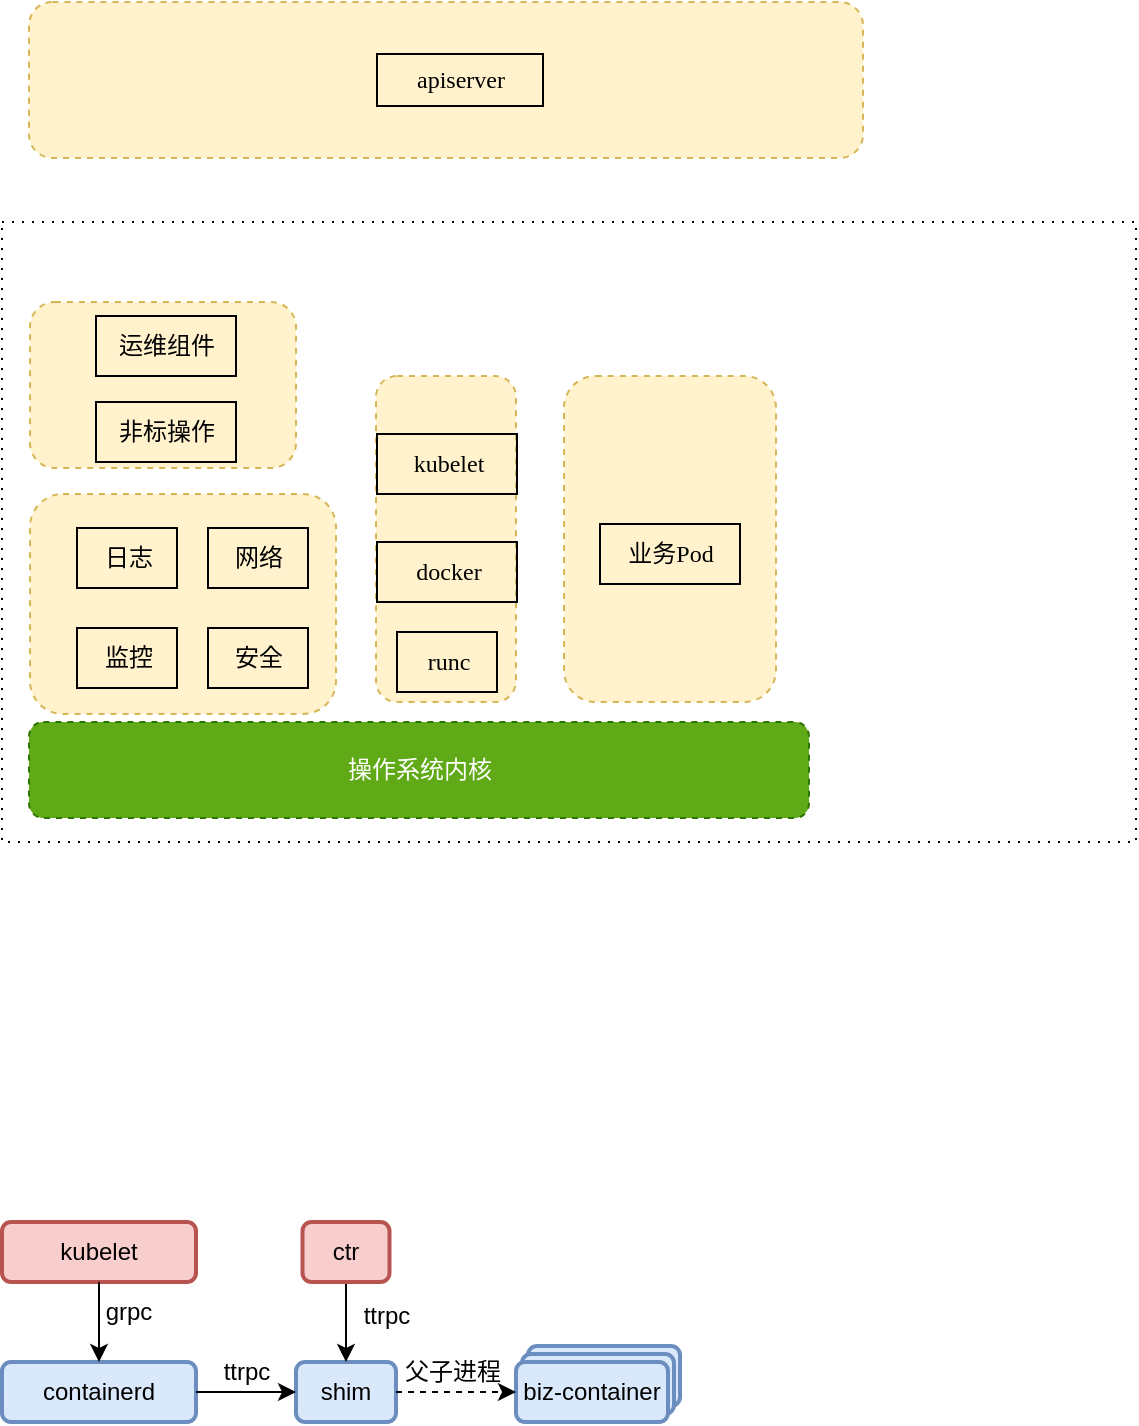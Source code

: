 <mxfile version="20.8.3" type="github">
  <diagram id="cJuy4rX8pp-478NlME3G" name="第 1 页">
    <mxGraphModel dx="1242" dy="742" grid="1" gridSize="10" guides="1" tooltips="1" connect="1" arrows="1" fold="1" page="1" pageScale="1" pageWidth="827" pageHeight="1169" math="0" shadow="0">
      <root>
        <mxCell id="0" />
        <mxCell id="1" parent="0" />
        <mxCell id="cF7I4DhwhSZbUbIOP7T6-1" value="" style="rounded=1;whiteSpace=wrap;html=1;dashed=1;fillColor=#fff2cc;strokeColor=#d6b656;" vertex="1" parent="1">
          <mxGeometry x="146.5" y="270" width="417" height="78" as="geometry" />
        </mxCell>
        <mxCell id="cF7I4DhwhSZbUbIOP7T6-3" value="apiserver" style="text;html=1;align=center;verticalAlign=middle;resizable=0;points=[];autosize=1;strokeColor=default;fillColor=none;fontFamily=source code pro;" vertex="1" parent="1">
          <mxGeometry x="320.5" y="296" width="83" height="26" as="geometry" />
        </mxCell>
        <mxCell id="cF7I4DhwhSZbUbIOP7T6-4" value="" style="rounded=0;whiteSpace=wrap;html=1;dashed=1;fontFamily=source code pro;dashPattern=1 4;" vertex="1" parent="1">
          <mxGeometry x="133" y="380" width="567" height="310" as="geometry" />
        </mxCell>
        <mxCell id="cF7I4DhwhSZbUbIOP7T6-6" value="操作系统内核" style="rounded=1;whiteSpace=wrap;html=1;dashed=1;fillColor=#60a917;strokeColor=#2D7600;fontColor=#ffffff;" vertex="1" parent="1">
          <mxGeometry x="146.5" y="630" width="390" height="48" as="geometry" />
        </mxCell>
        <mxCell id="cF7I4DhwhSZbUbIOP7T6-9" value="" style="rounded=1;whiteSpace=wrap;html=1;dashed=1;fillColor=#fff2cc;strokeColor=#d6b656;" vertex="1" parent="1">
          <mxGeometry x="320" y="457" width="70" height="163" as="geometry" />
        </mxCell>
        <mxCell id="cF7I4DhwhSZbUbIOP7T6-10" value="" style="rounded=1;whiteSpace=wrap;html=1;dashed=1;fillColor=#fff2cc;strokeColor=#d6b656;" vertex="1" parent="1">
          <mxGeometry x="414" y="457" width="106" height="163" as="geometry" />
        </mxCell>
        <mxCell id="cF7I4DhwhSZbUbIOP7T6-12" value="" style="rounded=1;whiteSpace=wrap;html=1;dashed=1;fillColor=#fff2cc;strokeColor=#d6b656;" vertex="1" parent="1">
          <mxGeometry x="147" y="516" width="153" height="110" as="geometry" />
        </mxCell>
        <mxCell id="cF7I4DhwhSZbUbIOP7T6-13" value="" style="rounded=1;whiteSpace=wrap;html=1;dashed=1;fillColor=#fff2cc;strokeColor=#d6b656;" vertex="1" parent="1">
          <mxGeometry x="147" y="420" width="133" height="83" as="geometry" />
        </mxCell>
        <mxCell id="cF7I4DhwhSZbUbIOP7T6-14" value="kubelet" style="text;html=1;align=center;verticalAlign=middle;resizable=0;points=[];autosize=1;strokeColor=default;fillColor=none;fontFamily=source code pro;" vertex="1" parent="1">
          <mxGeometry x="320.5" y="486" width="70" height="30" as="geometry" />
        </mxCell>
        <mxCell id="cF7I4DhwhSZbUbIOP7T6-15" value="docker" style="text;html=1;align=center;verticalAlign=middle;resizable=0;points=[];autosize=1;strokeColor=default;fillColor=none;fontFamily=source code pro;" vertex="1" parent="1">
          <mxGeometry x="320.5" y="540" width="70" height="30" as="geometry" />
        </mxCell>
        <mxCell id="cF7I4DhwhSZbUbIOP7T6-16" value="runc" style="text;html=1;align=center;verticalAlign=middle;resizable=0;points=[];autosize=1;strokeColor=default;fillColor=none;fontFamily=source code pro;" vertex="1" parent="1">
          <mxGeometry x="330.5" y="585" width="50" height="30" as="geometry" />
        </mxCell>
        <mxCell id="cF7I4DhwhSZbUbIOP7T6-17" value="业务Pod" style="text;html=1;align=center;verticalAlign=middle;resizable=0;points=[];autosize=1;strokeColor=default;fillColor=none;fontFamily=source code pro;" vertex="1" parent="1">
          <mxGeometry x="432" y="531" width="70" height="30" as="geometry" />
        </mxCell>
        <mxCell id="cF7I4DhwhSZbUbIOP7T6-18" value="日志" style="text;html=1;align=center;verticalAlign=middle;resizable=0;points=[];autosize=1;strokeColor=default;fillColor=none;fontFamily=source code pro;" vertex="1" parent="1">
          <mxGeometry x="170.5" y="533" width="50" height="30" as="geometry" />
        </mxCell>
        <mxCell id="cF7I4DhwhSZbUbIOP7T6-19" value="网络" style="text;html=1;align=center;verticalAlign=middle;resizable=0;points=[];autosize=1;strokeColor=default;fillColor=none;fontFamily=source code pro;" vertex="1" parent="1">
          <mxGeometry x="236" y="533" width="50" height="30" as="geometry" />
        </mxCell>
        <mxCell id="cF7I4DhwhSZbUbIOP7T6-20" value="监控" style="text;html=1;align=center;verticalAlign=middle;resizable=0;points=[];autosize=1;strokeColor=default;fillColor=none;fontFamily=source code pro;" vertex="1" parent="1">
          <mxGeometry x="170.5" y="583" width="50" height="30" as="geometry" />
        </mxCell>
        <mxCell id="cF7I4DhwhSZbUbIOP7T6-21" value="安全" style="text;html=1;align=center;verticalAlign=middle;resizable=0;points=[];autosize=1;strokeColor=default;fillColor=none;fontFamily=source code pro;" vertex="1" parent="1">
          <mxGeometry x="236" y="583" width="50" height="30" as="geometry" />
        </mxCell>
        <mxCell id="cF7I4DhwhSZbUbIOP7T6-22" value="运维组件" style="text;html=1;align=center;verticalAlign=middle;resizable=0;points=[];autosize=1;strokeColor=default;fillColor=none;fontFamily=source code pro;" vertex="1" parent="1">
          <mxGeometry x="180" y="427" width="70" height="30" as="geometry" />
        </mxCell>
        <mxCell id="cF7I4DhwhSZbUbIOP7T6-23" value="非标操作" style="text;html=1;align=center;verticalAlign=middle;resizable=0;points=[];autosize=1;strokeColor=default;fillColor=none;fontFamily=source code pro;" vertex="1" parent="1">
          <mxGeometry x="180" y="470" width="70" height="30" as="geometry" />
        </mxCell>
        <mxCell id="cF7I4DhwhSZbUbIOP7T6-24" value="kubelet" style="rounded=1;whiteSpace=wrap;html=1;fillColor=#f8cecc;strokeColor=#b85450;strokeWidth=2;" vertex="1" parent="1">
          <mxGeometry x="133" y="880" width="97" height="30" as="geometry" />
        </mxCell>
        <mxCell id="cF7I4DhwhSZbUbIOP7T6-25" value="containerd" style="rounded=1;whiteSpace=wrap;html=1;fillColor=#dae8fc;strokeColor=#6c8ebf;strokeWidth=2;" vertex="1" parent="1">
          <mxGeometry x="133" y="950" width="97" height="30" as="geometry" />
        </mxCell>
        <mxCell id="cF7I4DhwhSZbUbIOP7T6-26" value="" style="endArrow=classic;html=1;rounded=0;fontFamily=source code pro;fontColor=#000000;exitX=0.5;exitY=1;exitDx=0;exitDy=0;entryX=0.5;entryY=0;entryDx=0;entryDy=0;" edge="1" parent="1" source="cF7I4DhwhSZbUbIOP7T6-24" target="cF7I4DhwhSZbUbIOP7T6-25">
          <mxGeometry width="50" height="50" relative="1" as="geometry">
            <mxPoint x="360" y="930" as="sourcePoint" />
            <mxPoint x="410" y="880" as="targetPoint" />
          </mxGeometry>
        </mxCell>
        <mxCell id="cF7I4DhwhSZbUbIOP7T6-27" value="shim" style="rounded=1;whiteSpace=wrap;html=1;fillColor=#dae8fc;strokeColor=#6c8ebf;strokeWidth=2;" vertex="1" parent="1">
          <mxGeometry x="280" y="950" width="50" height="30" as="geometry" />
        </mxCell>
        <mxCell id="cF7I4DhwhSZbUbIOP7T6-28" value="grpc" style="text;html=1;align=center;verticalAlign=middle;resizable=0;points=[];autosize=1;strokeColor=none;fillColor=none;fontFamily=Helvetica;fontColor=#000000;" vertex="1" parent="1">
          <mxGeometry x="170.5" y="910" width="50" height="30" as="geometry" />
        </mxCell>
        <mxCell id="cF7I4DhwhSZbUbIOP7T6-29" value="biz-container" style="rounded=1;whiteSpace=wrap;html=1;fillColor=#dae8fc;strokeColor=#6c8ebf;strokeWidth=2;" vertex="1" parent="1">
          <mxGeometry x="396" y="942" width="76" height="30" as="geometry" />
        </mxCell>
        <mxCell id="cF7I4DhwhSZbUbIOP7T6-30" value="biz-container" style="rounded=1;whiteSpace=wrap;html=1;fillColor=#dae8fc;strokeColor=#6c8ebf;strokeWidth=2;" vertex="1" parent="1">
          <mxGeometry x="393" y="946" width="76" height="30" as="geometry" />
        </mxCell>
        <mxCell id="cF7I4DhwhSZbUbIOP7T6-31" value="biz-container" style="rounded=1;whiteSpace=wrap;html=1;fillColor=#dae8fc;strokeColor=#6c8ebf;strokeWidth=2;" vertex="1" parent="1">
          <mxGeometry x="390" y="950" width="76" height="30" as="geometry" />
        </mxCell>
        <mxCell id="cF7I4DhwhSZbUbIOP7T6-32" value="" style="endArrow=classic;html=1;rounded=0;fontFamily=Helvetica;fontColor=#000000;exitX=1;exitY=0.5;exitDx=0;exitDy=0;entryX=0;entryY=0.5;entryDx=0;entryDy=0;dashed=1;" edge="1" parent="1" source="cF7I4DhwhSZbUbIOP7T6-27" target="cF7I4DhwhSZbUbIOP7T6-31">
          <mxGeometry width="50" height="50" relative="1" as="geometry">
            <mxPoint x="360" y="920" as="sourcePoint" />
            <mxPoint x="410" y="870" as="targetPoint" />
          </mxGeometry>
        </mxCell>
        <mxCell id="cF7I4DhwhSZbUbIOP7T6-35" value="父子进程" style="text;html=1;align=center;verticalAlign=middle;resizable=0;points=[];autosize=1;strokeColor=none;fillColor=none;fontFamily=Helvetica;fontColor=#000000;" vertex="1" parent="1">
          <mxGeometry x="323" y="940" width="70" height="30" as="geometry" />
        </mxCell>
        <mxCell id="cF7I4DhwhSZbUbIOP7T6-36" value="" style="endArrow=classic;html=1;rounded=0;fontFamily=Helvetica;fontColor=#000000;exitX=1;exitY=0.5;exitDx=0;exitDy=0;entryX=0;entryY=0.5;entryDx=0;entryDy=0;" edge="1" parent="1" source="cF7I4DhwhSZbUbIOP7T6-25" target="cF7I4DhwhSZbUbIOP7T6-27">
          <mxGeometry width="50" height="50" relative="1" as="geometry">
            <mxPoint x="360" y="920" as="sourcePoint" />
            <mxPoint x="410" y="870" as="targetPoint" />
          </mxGeometry>
        </mxCell>
        <mxCell id="cF7I4DhwhSZbUbIOP7T6-37" value="ttrpc" style="text;html=1;align=center;verticalAlign=middle;resizable=0;points=[];autosize=1;strokeColor=none;fillColor=none;fontFamily=Helvetica;fontColor=#000000;" vertex="1" parent="1">
          <mxGeometry x="230" y="940" width="50" height="30" as="geometry" />
        </mxCell>
        <mxCell id="cF7I4DhwhSZbUbIOP7T6-39" style="edgeStyle=orthogonalEdgeStyle;rounded=0;orthogonalLoop=1;jettySize=auto;html=1;exitX=0.5;exitY=1;exitDx=0;exitDy=0;entryX=0.5;entryY=0;entryDx=0;entryDy=0;fontFamily=Helvetica;fontColor=#000000;" edge="1" parent="1" source="cF7I4DhwhSZbUbIOP7T6-38" target="cF7I4DhwhSZbUbIOP7T6-27">
          <mxGeometry relative="1" as="geometry" />
        </mxCell>
        <mxCell id="cF7I4DhwhSZbUbIOP7T6-38" value="ctr" style="rounded=1;whiteSpace=wrap;html=1;fillColor=#f8cecc;strokeColor=#b85450;strokeWidth=2;" vertex="1" parent="1">
          <mxGeometry x="283.25" y="880" width="43.5" height="30" as="geometry" />
        </mxCell>
        <mxCell id="cF7I4DhwhSZbUbIOP7T6-40" value="ttrpc" style="text;html=1;align=center;verticalAlign=middle;resizable=0;points=[];autosize=1;strokeColor=none;fillColor=none;fontFamily=Helvetica;fontColor=#000000;" vertex="1" parent="1">
          <mxGeometry x="300" y="912" width="50" height="30" as="geometry" />
        </mxCell>
      </root>
    </mxGraphModel>
  </diagram>
</mxfile>
